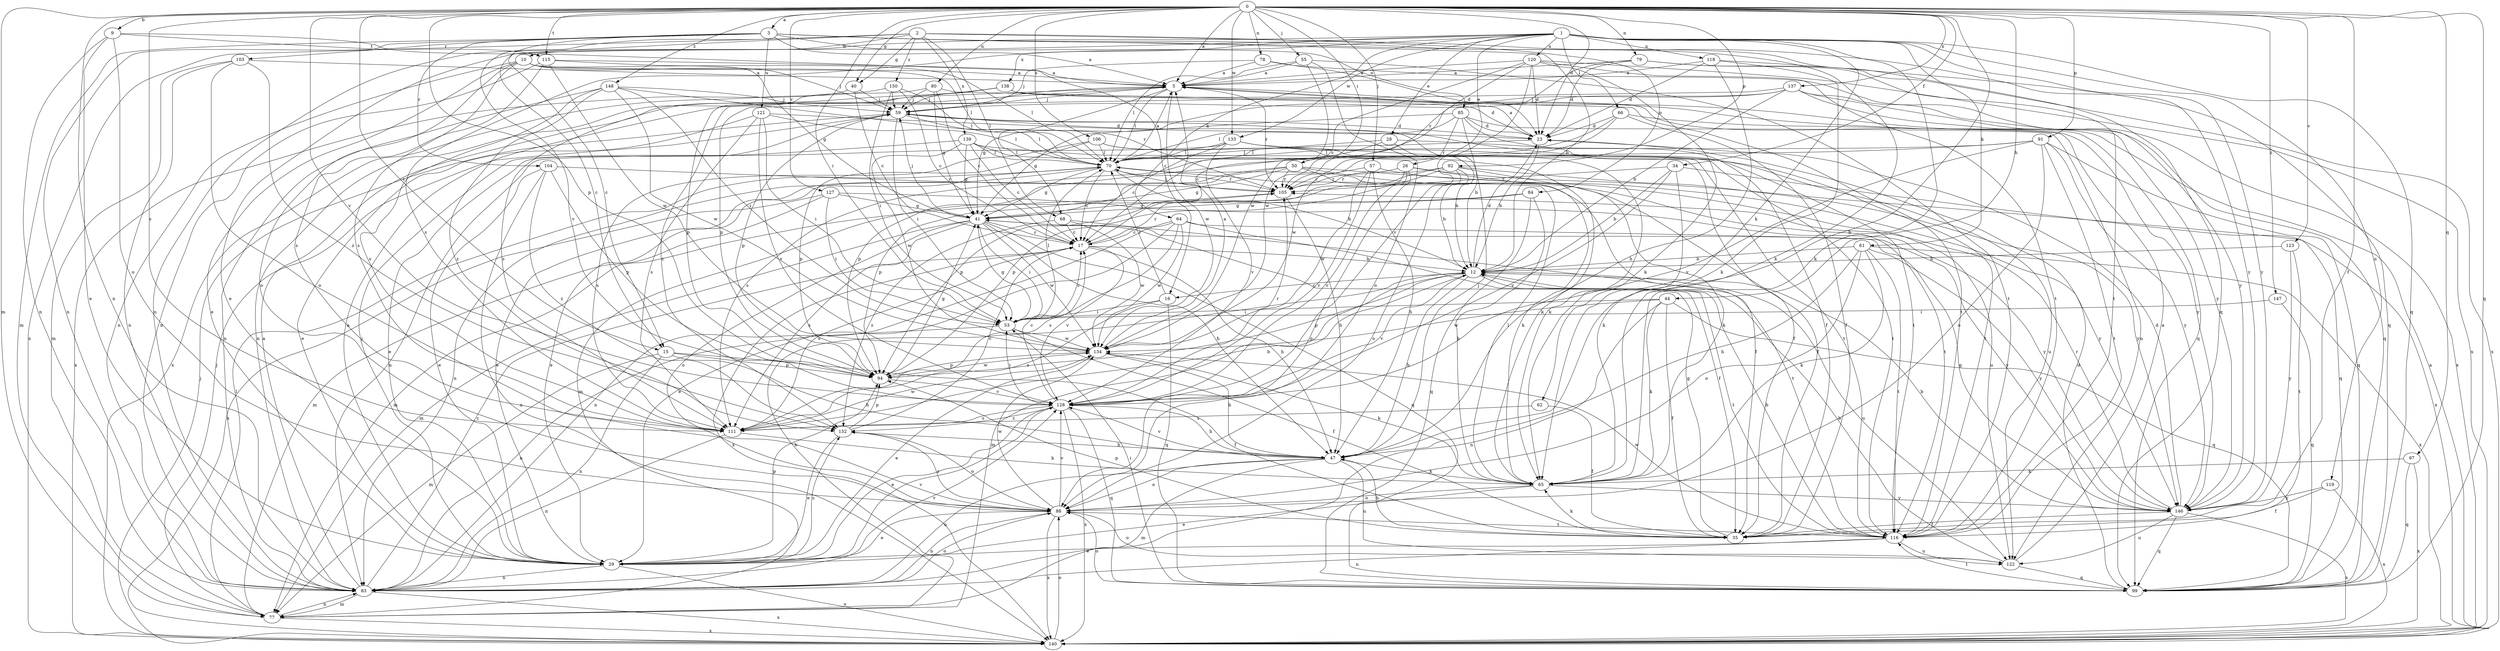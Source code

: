strict digraph  {
0;
1;
2;
3;
5;
9;
10;
12;
15;
16;
17;
23;
26;
28;
29;
34;
35;
40;
41;
44;
47;
50;
53;
55;
57;
59;
61;
62;
64;
65;
66;
68;
70;
77;
78;
79;
80;
83;
84;
85;
88;
91;
92;
94;
97;
99;
103;
104;
105;
106;
111;
115;
116;
118;
119;
120;
121;
122;
123;
127;
128;
133;
134;
137;
138;
139;
140;
146;
147;
148;
150;
152;
0 -> 3  [label=a];
0 -> 5  [label=a];
0 -> 9  [label=b];
0 -> 15  [label=c];
0 -> 23  [label=d];
0 -> 34  [label=f];
0 -> 35  [label=f];
0 -> 40  [label=g];
0 -> 44  [label=h];
0 -> 47  [label=h];
0 -> 50  [label=i];
0 -> 53  [label=i];
0 -> 55  [label=j];
0 -> 57  [label=j];
0 -> 77  [label=m];
0 -> 78  [label=n];
0 -> 79  [label=n];
0 -> 80  [label=n];
0 -> 83  [label=n];
0 -> 91  [label=p];
0 -> 92  [label=p];
0 -> 94  [label=p];
0 -> 97  [label=q];
0 -> 99  [label=q];
0 -> 106  [label=s];
0 -> 111  [label=s];
0 -> 115  [label=t];
0 -> 123  [label=v];
0 -> 127  [label=v];
0 -> 128  [label=v];
0 -> 133  [label=w];
0 -> 137  [label=x];
0 -> 147  [label=z];
0 -> 148  [label=z];
1 -> 26  [label=e];
1 -> 28  [label=e];
1 -> 29  [label=e];
1 -> 61  [label=k];
1 -> 62  [label=k];
1 -> 64  [label=k];
1 -> 65  [label=k];
1 -> 66  [label=l];
1 -> 83  [label=n];
1 -> 99  [label=q];
1 -> 111  [label=s];
1 -> 118  [label=u];
1 -> 119  [label=u];
1 -> 120  [label=u];
1 -> 133  [label=w];
1 -> 138  [label=x];
1 -> 146  [label=y];
2 -> 10  [label=b];
2 -> 15  [label=c];
2 -> 40  [label=g];
2 -> 68  [label=l];
2 -> 84  [label=o];
2 -> 128  [label=v];
2 -> 139  [label=x];
2 -> 140  [label=x];
2 -> 146  [label=y];
2 -> 150  [label=z];
3 -> 5  [label=a];
3 -> 12  [label=b];
3 -> 15  [label=c];
3 -> 65  [label=k];
3 -> 77  [label=m];
3 -> 83  [label=n];
3 -> 85  [label=o];
3 -> 99  [label=q];
3 -> 103  [label=r];
3 -> 104  [label=r];
3 -> 121  [label=u];
5 -> 59  [label=j];
5 -> 68  [label=l];
5 -> 70  [label=l];
5 -> 105  [label=r];
5 -> 134  [label=w];
5 -> 152  [label=z];
9 -> 16  [label=c];
9 -> 29  [label=e];
9 -> 83  [label=n];
9 -> 88  [label=o];
9 -> 115  [label=t];
10 -> 5  [label=a];
10 -> 29  [label=e];
10 -> 41  [label=g];
10 -> 59  [label=j];
10 -> 70  [label=l];
10 -> 83  [label=n];
10 -> 88  [label=o];
10 -> 111  [label=s];
12 -> 16  [label=c];
12 -> 23  [label=d];
12 -> 47  [label=h];
12 -> 77  [label=m];
12 -> 94  [label=p];
12 -> 116  [label=t];
12 -> 122  [label=u];
12 -> 128  [label=v];
15 -> 35  [label=f];
15 -> 47  [label=h];
15 -> 77  [label=m];
15 -> 83  [label=n];
15 -> 94  [label=p];
16 -> 53  [label=i];
16 -> 70  [label=l];
16 -> 99  [label=q];
16 -> 111  [label=s];
17 -> 12  [label=b];
17 -> 47  [label=h];
17 -> 105  [label=r];
17 -> 111  [label=s];
17 -> 128  [label=v];
17 -> 140  [label=x];
23 -> 5  [label=a];
23 -> 12  [label=b];
23 -> 70  [label=l];
26 -> 35  [label=f];
26 -> 88  [label=o];
26 -> 94  [label=p];
26 -> 105  [label=r];
26 -> 128  [label=v];
26 -> 140  [label=x];
28 -> 12  [label=b];
28 -> 70  [label=l];
28 -> 111  [label=s];
28 -> 116  [label=t];
29 -> 5  [label=a];
29 -> 59  [label=j];
29 -> 83  [label=n];
29 -> 94  [label=p];
29 -> 128  [label=v];
29 -> 140  [label=x];
29 -> 152  [label=z];
34 -> 12  [label=b];
34 -> 65  [label=k];
34 -> 99  [label=q];
34 -> 105  [label=r];
34 -> 128  [label=v];
35 -> 41  [label=g];
35 -> 47  [label=h];
35 -> 65  [label=k];
35 -> 94  [label=p];
40 -> 17  [label=c];
40 -> 59  [label=j];
40 -> 140  [label=x];
41 -> 17  [label=c];
41 -> 47  [label=h];
41 -> 53  [label=i];
41 -> 59  [label=j];
41 -> 77  [label=m];
41 -> 88  [label=o];
41 -> 99  [label=q];
41 -> 111  [label=s];
41 -> 134  [label=w];
44 -> 35  [label=f];
44 -> 53  [label=i];
44 -> 65  [label=k];
44 -> 83  [label=n];
44 -> 99  [label=q];
44 -> 134  [label=w];
47 -> 59  [label=j];
47 -> 65  [label=k];
47 -> 77  [label=m];
47 -> 83  [label=n];
47 -> 88  [label=o];
47 -> 122  [label=u];
47 -> 128  [label=v];
50 -> 29  [label=e];
50 -> 41  [label=g];
50 -> 65  [label=k];
50 -> 94  [label=p];
50 -> 105  [label=r];
50 -> 116  [label=t];
50 -> 146  [label=y];
53 -> 17  [label=c];
53 -> 35  [label=f];
53 -> 41  [label=g];
53 -> 70  [label=l];
53 -> 83  [label=n];
53 -> 134  [label=w];
55 -> 5  [label=a];
55 -> 70  [label=l];
55 -> 88  [label=o];
55 -> 116  [label=t];
55 -> 134  [label=w];
57 -> 47  [label=h];
57 -> 105  [label=r];
57 -> 122  [label=u];
57 -> 128  [label=v];
57 -> 134  [label=w];
59 -> 23  [label=d];
59 -> 53  [label=i];
59 -> 70  [label=l];
59 -> 94  [label=p];
59 -> 116  [label=t];
61 -> 12  [label=b];
61 -> 47  [label=h];
61 -> 65  [label=k];
61 -> 88  [label=o];
61 -> 116  [label=t];
61 -> 140  [label=x];
61 -> 146  [label=y];
62 -> 35  [label=f];
62 -> 111  [label=s];
64 -> 17  [label=c];
64 -> 29  [label=e];
64 -> 35  [label=f];
64 -> 83  [label=n];
64 -> 111  [label=s];
64 -> 134  [label=w];
64 -> 146  [label=y];
65 -> 29  [label=e];
65 -> 70  [label=l];
65 -> 88  [label=o];
65 -> 146  [label=y];
66 -> 17  [label=c];
66 -> 23  [label=d];
66 -> 35  [label=f];
66 -> 134  [label=w];
66 -> 146  [label=y];
68 -> 17  [label=c];
68 -> 116  [label=t];
68 -> 134  [label=w];
68 -> 152  [label=z];
70 -> 5  [label=a];
70 -> 12  [label=b];
70 -> 17  [label=c];
70 -> 29  [label=e];
70 -> 35  [label=f];
70 -> 41  [label=g];
70 -> 83  [label=n];
70 -> 105  [label=r];
77 -> 12  [label=b];
77 -> 59  [label=j];
77 -> 70  [label=l];
77 -> 83  [label=n];
77 -> 140  [label=x];
78 -> 5  [label=a];
78 -> 23  [label=d];
78 -> 59  [label=j];
78 -> 146  [label=y];
79 -> 5  [label=a];
79 -> 23  [label=d];
79 -> 116  [label=t];
79 -> 134  [label=w];
79 -> 140  [label=x];
80 -> 17  [label=c];
80 -> 41  [label=g];
80 -> 59  [label=j];
80 -> 83  [label=n];
80 -> 116  [label=t];
83 -> 5  [label=a];
83 -> 17  [label=c];
83 -> 77  [label=m];
83 -> 88  [label=o];
83 -> 128  [label=v];
83 -> 140  [label=x];
84 -> 41  [label=g];
84 -> 65  [label=k];
84 -> 77  [label=m];
84 -> 99  [label=q];
85 -> 12  [label=b];
85 -> 23  [label=d];
85 -> 35  [label=f];
85 -> 41  [label=g];
85 -> 70  [label=l];
85 -> 105  [label=r];
85 -> 122  [label=u];
88 -> 29  [label=e];
88 -> 83  [label=n];
88 -> 116  [label=t];
88 -> 122  [label=u];
88 -> 128  [label=v];
88 -> 134  [label=w];
88 -> 140  [label=x];
88 -> 152  [label=z];
91 -> 70  [label=l];
91 -> 88  [label=o];
91 -> 94  [label=p];
91 -> 99  [label=q];
91 -> 116  [label=t];
91 -> 128  [label=v];
91 -> 146  [label=y];
92 -> 12  [label=b];
92 -> 65  [label=k];
92 -> 77  [label=m];
92 -> 88  [label=o];
92 -> 94  [label=p];
92 -> 105  [label=r];
92 -> 146  [label=y];
94 -> 41  [label=g];
94 -> 128  [label=v];
94 -> 134  [label=w];
97 -> 65  [label=k];
97 -> 99  [label=q];
97 -> 140  [label=x];
99 -> 23  [label=d];
99 -> 53  [label=i];
99 -> 88  [label=o];
99 -> 116  [label=t];
103 -> 5  [label=a];
103 -> 77  [label=m];
103 -> 83  [label=n];
103 -> 88  [label=o];
103 -> 152  [label=z];
104 -> 29  [label=e];
104 -> 94  [label=p];
104 -> 105  [label=r];
104 -> 140  [label=x];
104 -> 152  [label=z];
105 -> 41  [label=g];
105 -> 47  [label=h];
105 -> 70  [label=l];
106 -> 65  [label=k];
106 -> 70  [label=l];
106 -> 94  [label=p];
106 -> 111  [label=s];
106 -> 116  [label=t];
111 -> 12  [label=b];
111 -> 65  [label=k];
111 -> 83  [label=n];
111 -> 134  [label=w];
115 -> 5  [label=a];
115 -> 70  [label=l];
115 -> 83  [label=n];
115 -> 111  [label=s];
115 -> 134  [label=w];
116 -> 12  [label=b];
116 -> 29  [label=e];
116 -> 83  [label=n];
116 -> 122  [label=u];
116 -> 134  [label=w];
118 -> 5  [label=a];
118 -> 23  [label=d];
118 -> 47  [label=h];
118 -> 65  [label=k];
118 -> 99  [label=q];
119 -> 35  [label=f];
119 -> 140  [label=x];
119 -> 146  [label=y];
120 -> 5  [label=a];
120 -> 17  [label=c];
120 -> 23  [label=d];
120 -> 65  [label=k];
120 -> 105  [label=r];
120 -> 116  [label=t];
120 -> 128  [label=v];
120 -> 140  [label=x];
121 -> 23  [label=d];
121 -> 29  [label=e];
121 -> 53  [label=i];
121 -> 70  [label=l];
121 -> 111  [label=s];
121 -> 128  [label=v];
122 -> 5  [label=a];
122 -> 12  [label=b];
122 -> 99  [label=q];
123 -> 12  [label=b];
123 -> 116  [label=t];
123 -> 146  [label=y];
127 -> 41  [label=g];
127 -> 53  [label=i];
127 -> 77  [label=m];
127 -> 140  [label=x];
127 -> 146  [label=y];
128 -> 17  [label=c];
128 -> 29  [label=e];
128 -> 47  [label=h];
128 -> 53  [label=i];
128 -> 99  [label=q];
128 -> 105  [label=r];
128 -> 111  [label=s];
128 -> 140  [label=x];
128 -> 152  [label=z];
133 -> 17  [label=c];
133 -> 70  [label=l];
133 -> 83  [label=n];
133 -> 116  [label=t];
133 -> 122  [label=u];
133 -> 128  [label=v];
134 -> 5  [label=a];
134 -> 29  [label=e];
134 -> 47  [label=h];
134 -> 65  [label=k];
134 -> 94  [label=p];
137 -> 12  [label=b];
137 -> 41  [label=g];
137 -> 59  [label=j];
137 -> 94  [label=p];
137 -> 99  [label=q];
137 -> 140  [label=x];
137 -> 146  [label=y];
138 -> 23  [label=d];
138 -> 59  [label=j];
138 -> 94  [label=p];
138 -> 99  [label=q];
138 -> 111  [label=s];
139 -> 17  [label=c];
139 -> 29  [label=e];
139 -> 35  [label=f];
139 -> 41  [label=g];
139 -> 65  [label=k];
139 -> 70  [label=l];
139 -> 134  [label=w];
140 -> 5  [label=a];
140 -> 59  [label=j];
140 -> 88  [label=o];
146 -> 12  [label=b];
146 -> 23  [label=d];
146 -> 35  [label=f];
146 -> 41  [label=g];
146 -> 99  [label=q];
146 -> 105  [label=r];
146 -> 122  [label=u];
146 -> 140  [label=x];
147 -> 53  [label=i];
147 -> 99  [label=q];
148 -> 53  [label=i];
148 -> 59  [label=j];
148 -> 83  [label=n];
148 -> 105  [label=r];
148 -> 111  [label=s];
148 -> 134  [label=w];
148 -> 152  [label=z];
150 -> 17  [label=c];
150 -> 53  [label=i];
150 -> 59  [label=j];
150 -> 70  [label=l];
150 -> 140  [label=x];
152 -> 17  [label=c];
152 -> 29  [label=e];
152 -> 47  [label=h];
152 -> 88  [label=o];
152 -> 94  [label=p];
}
